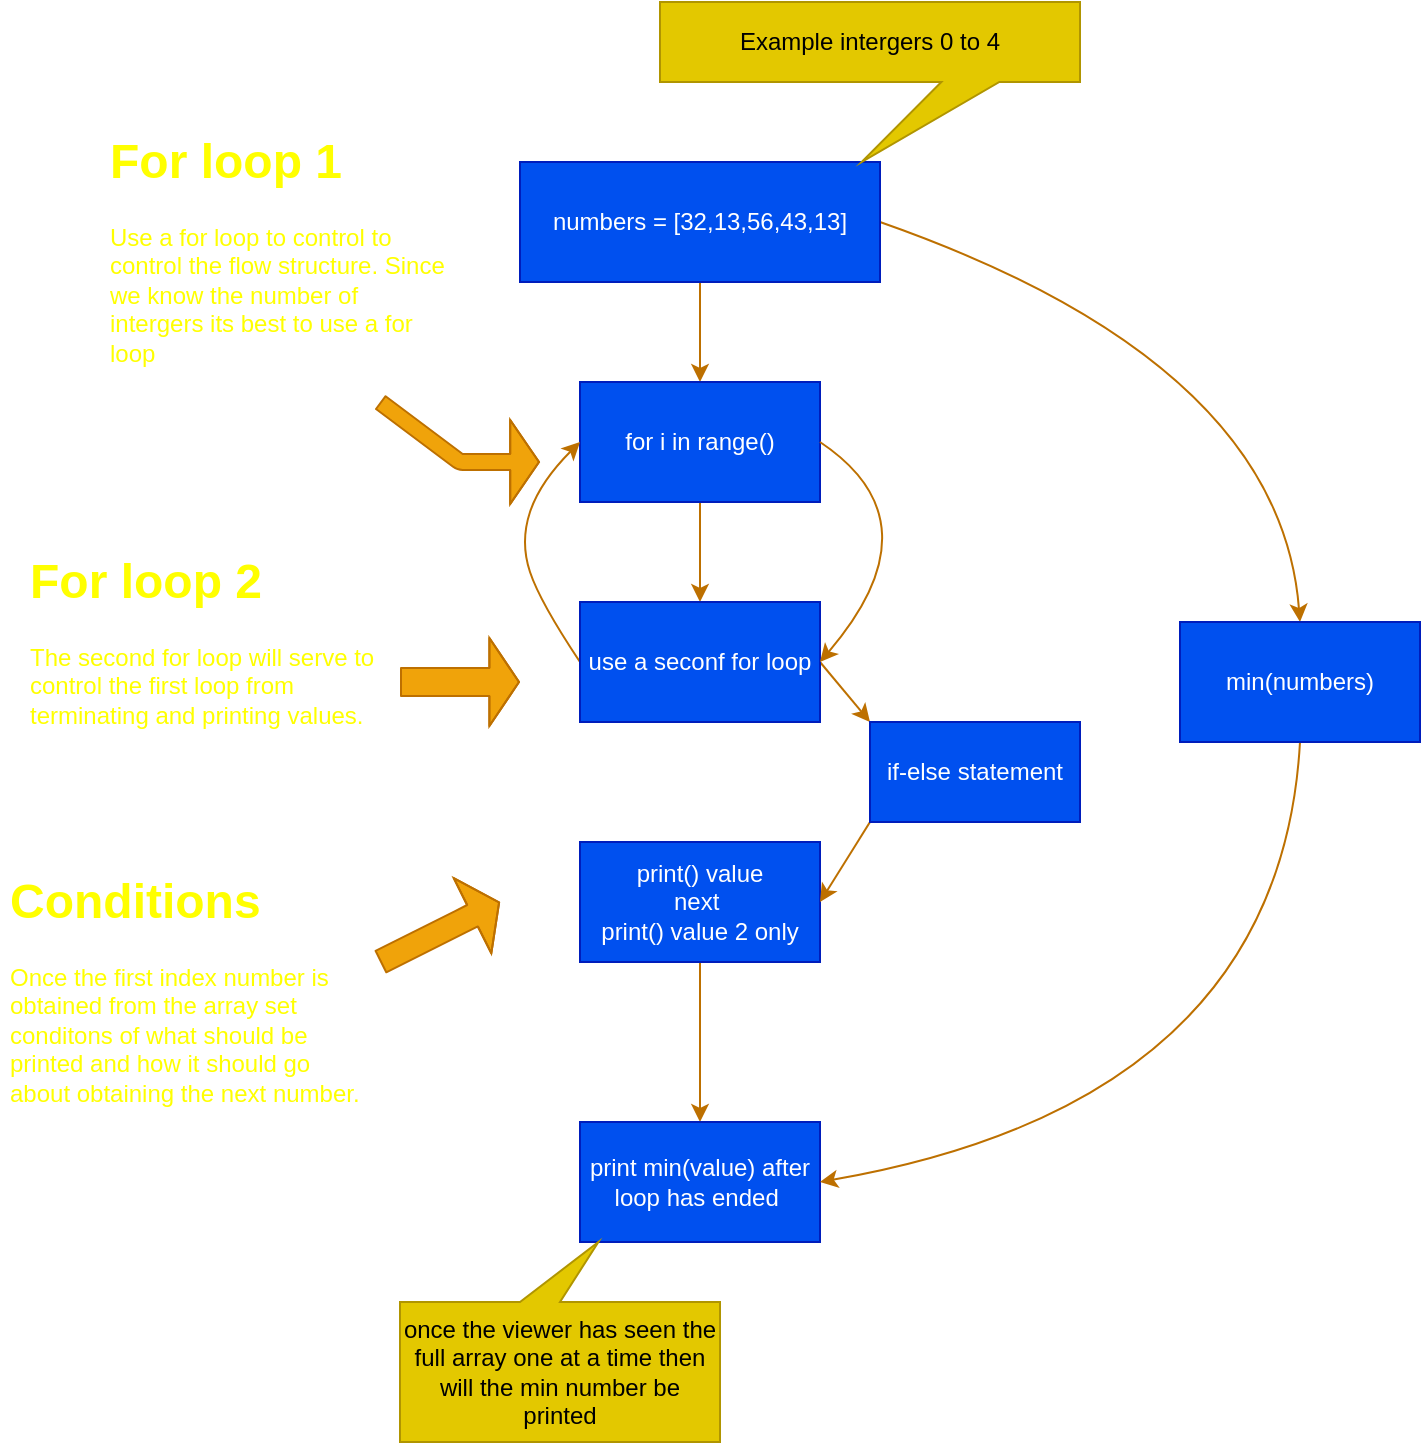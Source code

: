 <mxfile>
    <diagram id="dkbo9brx8OqkSl0u4y75" name="Page-1">
        <mxGraphModel dx="1602" dy="563" grid="1" gridSize="10" guides="1" tooltips="1" connect="1" arrows="1" fold="1" page="1" pageScale="1" pageWidth="850" pageHeight="1100" math="0" shadow="0">
            <root>
                <mxCell id="0"/>
                <mxCell id="1" parent="0"/>
                <mxCell id="13" style="edgeStyle=none;html=1;exitX=0.5;exitY=1;exitDx=0;exitDy=0;entryX=0.5;entryY=0;entryDx=0;entryDy=0;fontColor=#FFFFFF;fillColor=#f0a30a;strokeColor=#BD7000;" edge="1" parent="1" source="2" target="8">
                    <mxGeometry relative="1" as="geometry"/>
                </mxCell>
                <mxCell id="36" style="edgeStyle=none;curved=1;html=1;exitX=1;exitY=0.5;exitDx=0;exitDy=0;fontColor=#FFFFFF;fillColor=#f0a30a;entryX=0.5;entryY=0;entryDx=0;entryDy=0;strokeColor=#BD7000;" edge="1" parent="1" source="2" target="34">
                    <mxGeometry relative="1" as="geometry">
                        <mxPoint x="570" y="300" as="targetPoint"/>
                        <Array as="points">
                            <mxPoint x="530" y="180"/>
                        </Array>
                    </mxGeometry>
                </mxCell>
                <mxCell id="2" value="numbers = [32,13,56,43,13]" style="rounded=0;whiteSpace=wrap;html=1;fillColor=#0050ef;fontColor=#ffffff;strokeColor=#001DBC;" parent="1" vertex="1">
                    <mxGeometry x="150" y="80" width="180" height="60" as="geometry"/>
                </mxCell>
                <mxCell id="6" value="&lt;div style=&quot;font-family: Consolas, &amp;quot;Courier New&amp;quot;, monospace; font-size: 14px; line-height: 19px;&quot;&gt;&lt;div style=&quot;line-height: 19px;&quot;&gt;&lt;span style=&quot;font-family: Helvetica; font-size: 12px;&quot;&gt;Example intergers 0 to 4&lt;/span&gt;&lt;br&gt;&lt;/div&gt;&lt;/div&gt;" style="shape=callout;whiteSpace=wrap;html=1;perimeter=calloutPerimeter;fontColor=#000000;fillColor=#e3c800;strokeColor=#B09500;position2=0.48;size=40;position=0.67;base=29;" parent="1" vertex="1">
                    <mxGeometry x="220" width="210" height="80" as="geometry"/>
                </mxCell>
                <mxCell id="11" style="edgeStyle=none;html=1;exitX=0.5;exitY=1;exitDx=0;exitDy=0;fontColor=#FFFF00;fillColor=#f0a30a;strokeColor=#BD7000;" edge="1" parent="1" source="8">
                    <mxGeometry relative="1" as="geometry">
                        <mxPoint x="240" y="300" as="targetPoint"/>
                    </mxGeometry>
                </mxCell>
                <mxCell id="8" value="for i in range()" style="rounded=0;whiteSpace=wrap;html=1;fillColor=#0050ef;fontColor=#ffffff;strokeColor=#001DBC;" vertex="1" parent="1">
                    <mxGeometry x="180" y="190" width="120" height="60" as="geometry"/>
                </mxCell>
                <mxCell id="26" style="edgeStyle=none;html=1;exitX=1;exitY=0.5;exitDx=0;exitDy=0;entryX=0;entryY=0;entryDx=0;entryDy=0;fontColor=#FFFF00;fillColor=#f0a30a;strokeColor=#BD7000;" edge="1" parent="1" source="12" target="25">
                    <mxGeometry relative="1" as="geometry"/>
                </mxCell>
                <mxCell id="31" style="edgeStyle=none;curved=1;html=1;exitX=0;exitY=0.5;exitDx=0;exitDy=0;fontColor=#FFFF00;entryX=0;entryY=0.5;entryDx=0;entryDy=0;fillColor=#f0a30a;strokeColor=#BD7000;" edge="1" parent="1" source="12" target="8">
                    <mxGeometry relative="1" as="geometry">
                        <mxPoint x="140" y="270" as="targetPoint"/>
                        <Array as="points">
                            <mxPoint x="160" y="300"/>
                            <mxPoint x="150" y="270"/>
                            <mxPoint x="160" y="240"/>
                        </Array>
                    </mxGeometry>
                </mxCell>
                <mxCell id="12" value="&lt;font color=&quot;#ffffff&quot;&gt;use a seconf for loop&lt;/font&gt;" style="rounded=0;whiteSpace=wrap;html=1;labelBackgroundColor=none;fontColor=#ffffff;fillColor=#0050ef;strokeColor=#001DBC;" vertex="1" parent="1">
                    <mxGeometry x="180" y="300" width="120" height="60" as="geometry"/>
                </mxCell>
                <mxCell id="14" value="&lt;h1&gt;&lt;font color=&quot;#ffff00&quot;&gt;For loop 1&lt;/font&gt;&lt;/h1&gt;&lt;p&gt;&lt;span style=&quot;text-align: center;&quot;&gt;&lt;font color=&quot;#ffff00&quot;&gt;Use a for loop to control to control the flow structure. Since we know the number of intergers its best to use a for loop&lt;/font&gt;&lt;/span&gt;&lt;br&gt;&lt;/p&gt;" style="text;html=1;strokeColor=none;fillColor=none;spacing=5;spacingTop=-20;whiteSpace=wrap;overflow=hidden;rounded=0;labelBackgroundColor=none;fontColor=#FFFFFF;" vertex="1" parent="1">
                    <mxGeometry x="-60" y="60" width="180" height="130" as="geometry"/>
                </mxCell>
                <mxCell id="16" value="" style="shape=flexArrow;endArrow=classic;html=1;fontColor=#FFFFFF;width=8;endSize=4.47;endWidth=33;fillColor=#f0a30a;strokeColor=#BD7000;" edge="1" parent="1">
                    <mxGeometry width="50" height="50" relative="1" as="geometry">
                        <mxPoint x="80" y="200" as="sourcePoint"/>
                        <mxPoint x="160" y="230" as="targetPoint"/>
                        <Array as="points">
                            <mxPoint x="120" y="230"/>
                        </Array>
                    </mxGeometry>
                </mxCell>
                <mxCell id="17" value="&lt;h1&gt;&lt;font color=&quot;#ffff00&quot;&gt;For loop 2&lt;/font&gt;&lt;/h1&gt;&lt;p&gt;&lt;font color=&quot;#ffff00&quot;&gt;The second for loop will serve to control the first loop from terminating and printing values.&amp;nbsp;&lt;/font&gt;&lt;/p&gt;" style="text;html=1;strokeColor=none;fillColor=none;spacing=5;spacingTop=-20;whiteSpace=wrap;overflow=hidden;rounded=0;labelBackgroundColor=none;fontColor=#FFFFFF;" vertex="1" parent="1">
                    <mxGeometry x="-100" y="270" width="190" height="100" as="geometry"/>
                </mxCell>
                <mxCell id="18" value="" style="shape=flexArrow;endArrow=classic;html=1;fontColor=#FFFF00;endWidth=29;endSize=4.6;width=14;fillColor=#f0a30a;strokeColor=#BD7000;" edge="1" parent="1">
                    <mxGeometry width="50" height="50" relative="1" as="geometry">
                        <mxPoint x="90" y="340" as="sourcePoint"/>
                        <mxPoint x="150" y="340" as="targetPoint"/>
                        <Array as="points">
                            <mxPoint x="110" y="340"/>
                        </Array>
                    </mxGeometry>
                </mxCell>
                <mxCell id="32" style="edgeStyle=none;curved=1;html=1;exitX=0.5;exitY=1;exitDx=0;exitDy=0;fontColor=#FFFF00;fillColor=#f0a30a;strokeColor=#BD7000;" edge="1" parent="1" source="20">
                    <mxGeometry relative="1" as="geometry">
                        <mxPoint x="240" y="560" as="targetPoint"/>
                    </mxGeometry>
                </mxCell>
                <mxCell id="20" value="&lt;font color=&quot;#ffffff&quot;&gt;print() value&lt;br&gt;next&amp;nbsp;&lt;br&gt;print() value 2 only&lt;br&gt;&lt;/font&gt;" style="rounded=0;whiteSpace=wrap;html=1;labelBackgroundColor=none;fontColor=#ffffff;fillColor=#0050ef;strokeColor=#001DBC;" vertex="1" parent="1">
                    <mxGeometry x="180" y="420" width="120" height="60" as="geometry"/>
                </mxCell>
                <mxCell id="21" value="&lt;h1&gt;&lt;font color=&quot;#ffff00&quot;&gt;Conditions&lt;/font&gt;&lt;/h1&gt;&lt;p&gt;&lt;font color=&quot;#ffff00&quot;&gt;Once the first index number is obtained from the array set conditons of what should be printed and how it should go about obtaining the next number.&amp;nbsp;&amp;nbsp;&lt;/font&gt;&lt;/p&gt;" style="text;html=1;strokeColor=none;fillColor=none;spacing=5;spacingTop=-20;whiteSpace=wrap;overflow=hidden;rounded=0;labelBackgroundColor=none;fontColor=#FFFFFF;" vertex="1" parent="1">
                    <mxGeometry x="-110" y="430" width="190" height="130" as="geometry"/>
                </mxCell>
                <mxCell id="23" value="" style="shape=flexArrow;endArrow=classic;html=1;fontColor=#FFFF00;endWidth=29;endSize=4.62;width=12;fillColor=#f0a30a;strokeColor=#BD7000;" edge="1" parent="1">
                    <mxGeometry width="50" height="50" relative="1" as="geometry">
                        <mxPoint x="80" y="480" as="sourcePoint"/>
                        <mxPoint x="140" y="450" as="targetPoint"/>
                        <Array as="points">
                            <mxPoint x="120" y="460"/>
                        </Array>
                    </mxGeometry>
                </mxCell>
                <mxCell id="27" style="edgeStyle=none;html=1;exitX=0;exitY=1;exitDx=0;exitDy=0;entryX=1;entryY=0.5;entryDx=0;entryDy=0;fontColor=#FFFF00;fillColor=#f0a30a;strokeColor=#BD7000;" edge="1" parent="1" source="25" target="20">
                    <mxGeometry relative="1" as="geometry"/>
                </mxCell>
                <mxCell id="25" value="if-else statement" style="rounded=0;whiteSpace=wrap;html=1;labelBackgroundColor=none;fontColor=#ffffff;fillColor=#0050ef;strokeColor=#001DBC;" vertex="1" parent="1">
                    <mxGeometry x="325" y="360" width="105" height="50" as="geometry"/>
                </mxCell>
                <mxCell id="30" value="" style="endArrow=classic;html=1;fontColor=#FFFF00;curved=1;exitX=1;exitY=0.5;exitDx=0;exitDy=0;entryX=1;entryY=0.5;entryDx=0;entryDy=0;fillColor=#f0a30a;strokeColor=#BD7000;" edge="1" parent="1" source="8" target="12">
                    <mxGeometry width="50" height="50" relative="1" as="geometry">
                        <mxPoint x="460" y="250" as="sourcePoint"/>
                        <mxPoint x="360" y="310" as="targetPoint"/>
                        <Array as="points">
                            <mxPoint x="360" y="260"/>
                        </Array>
                    </mxGeometry>
                </mxCell>
                <mxCell id="33" value="&lt;font color=&quot;#ffffff&quot;&gt;print min(value) after loop has ended&amp;nbsp;&lt;/font&gt;" style="rounded=0;whiteSpace=wrap;html=1;labelBackgroundColor=none;fontColor=#ffffff;fillColor=#0050ef;strokeColor=#001DBC;" vertex="1" parent="1">
                    <mxGeometry x="180" y="560" width="120" height="60" as="geometry"/>
                </mxCell>
                <mxCell id="35" style="edgeStyle=none;curved=1;html=1;exitX=0.5;exitY=1;exitDx=0;exitDy=0;fontColor=#FFFFFF;fillColor=#f0a30a;entryX=1;entryY=0.5;entryDx=0;entryDy=0;strokeColor=#BD7000;" edge="1" parent="1" source="34" target="33">
                    <mxGeometry relative="1" as="geometry">
                        <mxPoint x="560" y="500" as="targetPoint"/>
                        <Array as="points">
                            <mxPoint x="530" y="550"/>
                        </Array>
                    </mxGeometry>
                </mxCell>
                <mxCell id="34" value="min(numbers)" style="whiteSpace=wrap;html=1;labelBackgroundColor=none;fontColor=#ffffff;fillColor=#0050ef;strokeColor=#001DBC;" vertex="1" parent="1">
                    <mxGeometry x="480" y="310" width="120" height="60" as="geometry"/>
                </mxCell>
                <mxCell id="38" value="once the viewer has seen the full array one at a time then will the min number be printed" style="shape=callout;whiteSpace=wrap;html=1;perimeter=calloutPerimeter;labelBackgroundColor=none;fontColor=#000000;direction=west;position2=0.38;fillColor=#e3c800;strokeColor=#B09500;" vertex="1" parent="1">
                    <mxGeometry x="90" y="620" width="160" height="100" as="geometry"/>
                </mxCell>
            </root>
        </mxGraphModel>
    </diagram>
</mxfile>